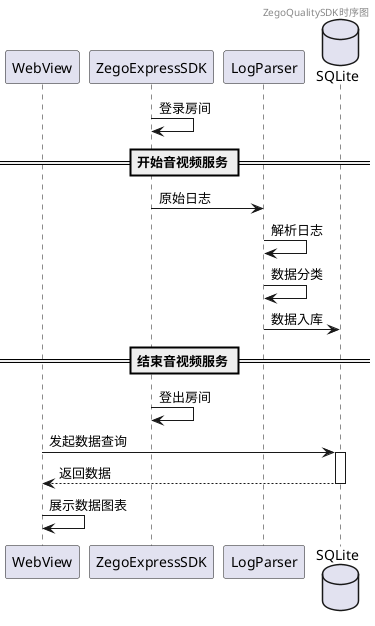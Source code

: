 ZegoQualitySDK时序图

@startuml

header ZegoQualitySDK时序图

participant WebView as Web
participant ZegoExpressSDK as E
participant LogParser as Parser
database SQLite as DB


E -> E : 登录房间

== 开始音视频服务 ==

E -> Parser : 原始日志
Parser -> Parser : 解析日志
Parser -> Parser : 数据分类
Parser -> DB : 数据入库

== 结束音视频服务 ==
E -> E : 登出房间

Web -> DB : 发起数据查询
activate DB
DB --> Web : 返回数据
deactivate DB
Web -> Web : 展示数据图表


@enduml
